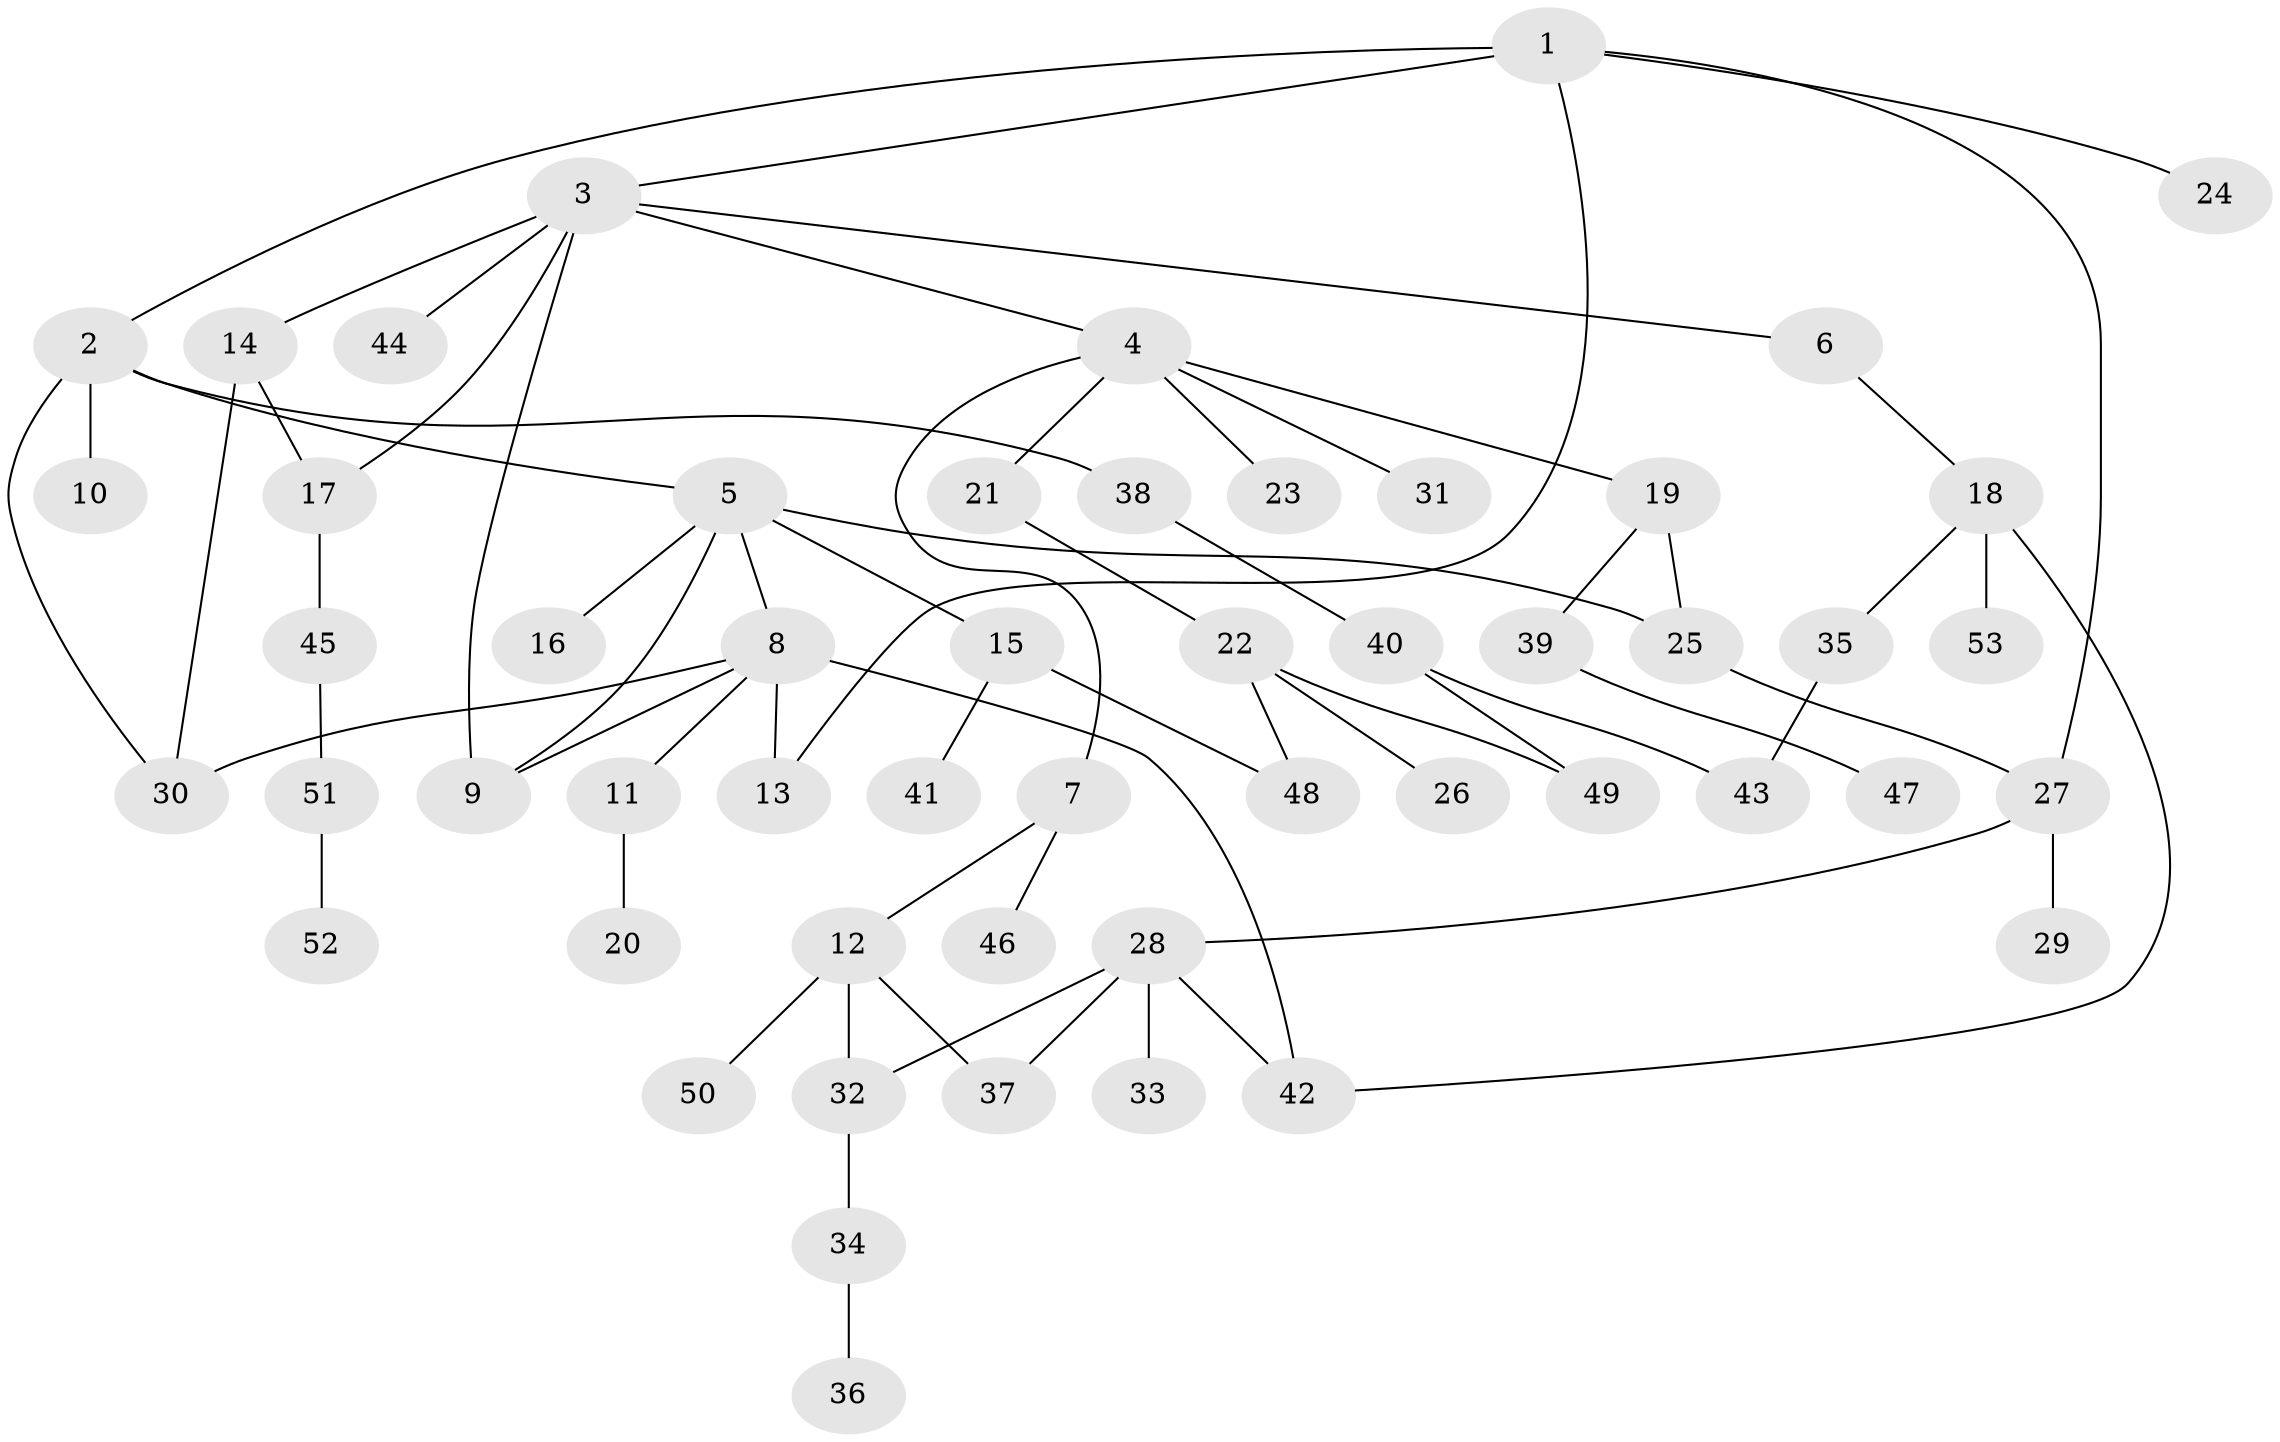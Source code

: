 // coarse degree distribution, {4: 0.11428571428571428, 5: 0.11428571428571428, 7: 0.05714285714285714, 6: 0.02857142857142857, 3: 0.22857142857142856, 1: 0.4, 2: 0.05714285714285714}
// Generated by graph-tools (version 1.1) at 2025/41/03/06/25 10:41:25]
// undirected, 53 vertices, 67 edges
graph export_dot {
graph [start="1"]
  node [color=gray90,style=filled];
  1;
  2;
  3;
  4;
  5;
  6;
  7;
  8;
  9;
  10;
  11;
  12;
  13;
  14;
  15;
  16;
  17;
  18;
  19;
  20;
  21;
  22;
  23;
  24;
  25;
  26;
  27;
  28;
  29;
  30;
  31;
  32;
  33;
  34;
  35;
  36;
  37;
  38;
  39;
  40;
  41;
  42;
  43;
  44;
  45;
  46;
  47;
  48;
  49;
  50;
  51;
  52;
  53;
  1 -- 2;
  1 -- 3;
  1 -- 13;
  1 -- 24;
  1 -- 27;
  2 -- 5;
  2 -- 10;
  2 -- 38;
  2 -- 30;
  3 -- 4;
  3 -- 6;
  3 -- 9;
  3 -- 14;
  3 -- 17;
  3 -- 44;
  4 -- 7;
  4 -- 19;
  4 -- 21;
  4 -- 23;
  4 -- 31;
  5 -- 8;
  5 -- 15;
  5 -- 16;
  5 -- 25;
  5 -- 9;
  6 -- 18;
  7 -- 12;
  7 -- 46;
  8 -- 11;
  8 -- 30;
  8 -- 42;
  8 -- 9;
  8 -- 13;
  11 -- 20;
  12 -- 32;
  12 -- 50;
  12 -- 37;
  14 -- 30;
  14 -- 17;
  15 -- 41;
  15 -- 48;
  17 -- 45;
  18 -- 35;
  18 -- 42;
  18 -- 53;
  19 -- 39;
  19 -- 25;
  21 -- 22;
  22 -- 26;
  22 -- 49;
  22 -- 48;
  25 -- 27;
  27 -- 28;
  27 -- 29;
  28 -- 33;
  28 -- 37;
  28 -- 32;
  28 -- 42;
  32 -- 34;
  34 -- 36;
  35 -- 43;
  38 -- 40;
  39 -- 47;
  40 -- 43;
  40 -- 49;
  45 -- 51;
  51 -- 52;
}
